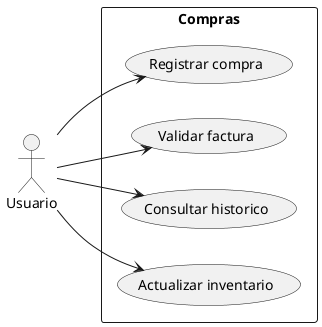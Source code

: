 @startuml
left to right direction
actor "Usuario" as usuario

rectangle "Compras" {
  (Registrar compra) as reg_compra
  (Validar factura) as fact_compra
  (Consultar historico) as hist_compra
  (Actualizar inventario) as inv_compra
}

usuario --> reg_compra
usuario --> fact_compra
usuario --> hist_compra
usuario --> inv_compra

@enduml}
